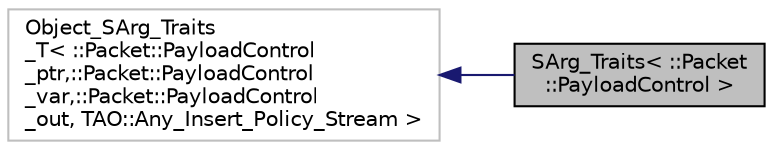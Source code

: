 digraph "SArg_Traits&lt; ::Packet::PayloadControl &gt;"
{
 // INTERACTIVE_SVG=YES
  edge [fontname="Helvetica",fontsize="10",labelfontname="Helvetica",labelfontsize="10"];
  node [fontname="Helvetica",fontsize="10",shape=record];
  rankdir="LR";
  Node1 [label="SArg_Traits\< ::Packet\l::PayloadControl \>",height=0.2,width=0.4,color="black", fillcolor="grey75", style="filled", fontcolor="black"];
  Node2 -> Node1 [dir="back",color="midnightblue",fontsize="10",style="solid",fontname="Helvetica"];
  Node2 [label="Object_SArg_Traits\l_T\< ::Packet::PayloadControl\l_ptr,::Packet::PayloadControl\l_var,::Packet::PayloadControl\l_out, TAO::Any_Insert_Policy_Stream \>",height=0.2,width=0.4,color="grey75", fillcolor="white", style="filled"];
}
